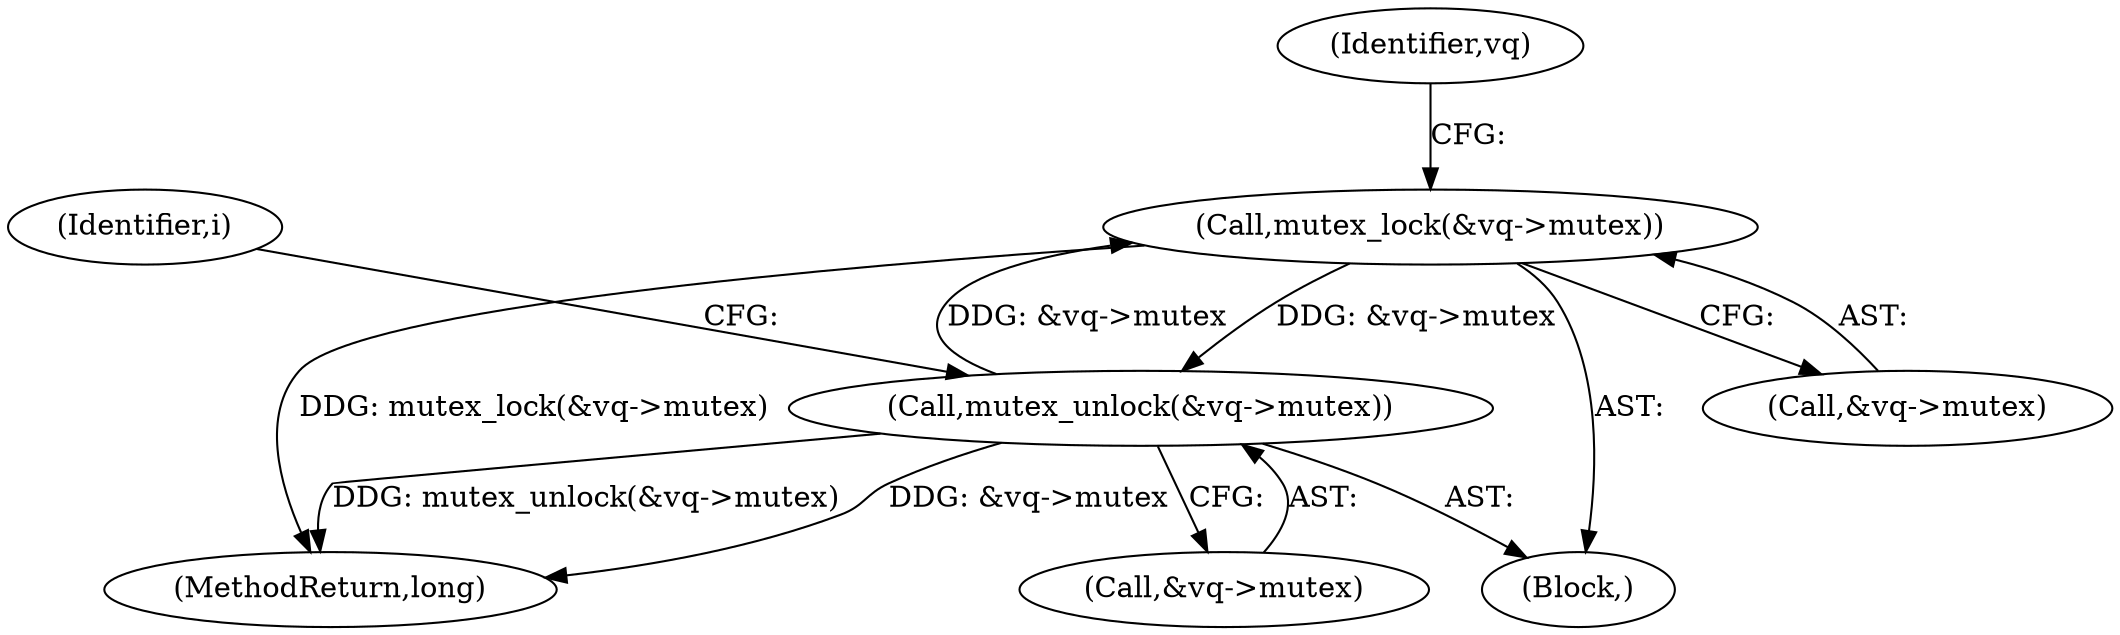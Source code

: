 digraph "0_linux_7932c0bd7740f4cd2aa168d3ce0199e7af7d72d5@API" {
"1000204" [label="(Call,mutex_lock(&vq->mutex))"];
"1000228" [label="(Call,mutex_unlock(&vq->mutex))"];
"1000204" [label="(Call,mutex_lock(&vq->mutex))"];
"1000205" [label="(Call,&vq->mutex)"];
"1000186" [label="(Identifier,i)"];
"1000228" [label="(Call,mutex_unlock(&vq->mutex))"];
"1000360" [label="(MethodReturn,long)"];
"1000204" [label="(Call,mutex_lock(&vq->mutex))"];
"1000212" [label="(Identifier,vq)"];
"1000229" [label="(Call,&vq->mutex)"];
"1000187" [label="(Block,)"];
"1000204" -> "1000187"  [label="AST: "];
"1000204" -> "1000205"  [label="CFG: "];
"1000205" -> "1000204"  [label="AST: "];
"1000212" -> "1000204"  [label="CFG: "];
"1000204" -> "1000360"  [label="DDG: mutex_lock(&vq->mutex)"];
"1000228" -> "1000204"  [label="DDG: &vq->mutex"];
"1000204" -> "1000228"  [label="DDG: &vq->mutex"];
"1000228" -> "1000187"  [label="AST: "];
"1000228" -> "1000229"  [label="CFG: "];
"1000229" -> "1000228"  [label="AST: "];
"1000186" -> "1000228"  [label="CFG: "];
"1000228" -> "1000360"  [label="DDG: mutex_unlock(&vq->mutex)"];
"1000228" -> "1000360"  [label="DDG: &vq->mutex"];
}
